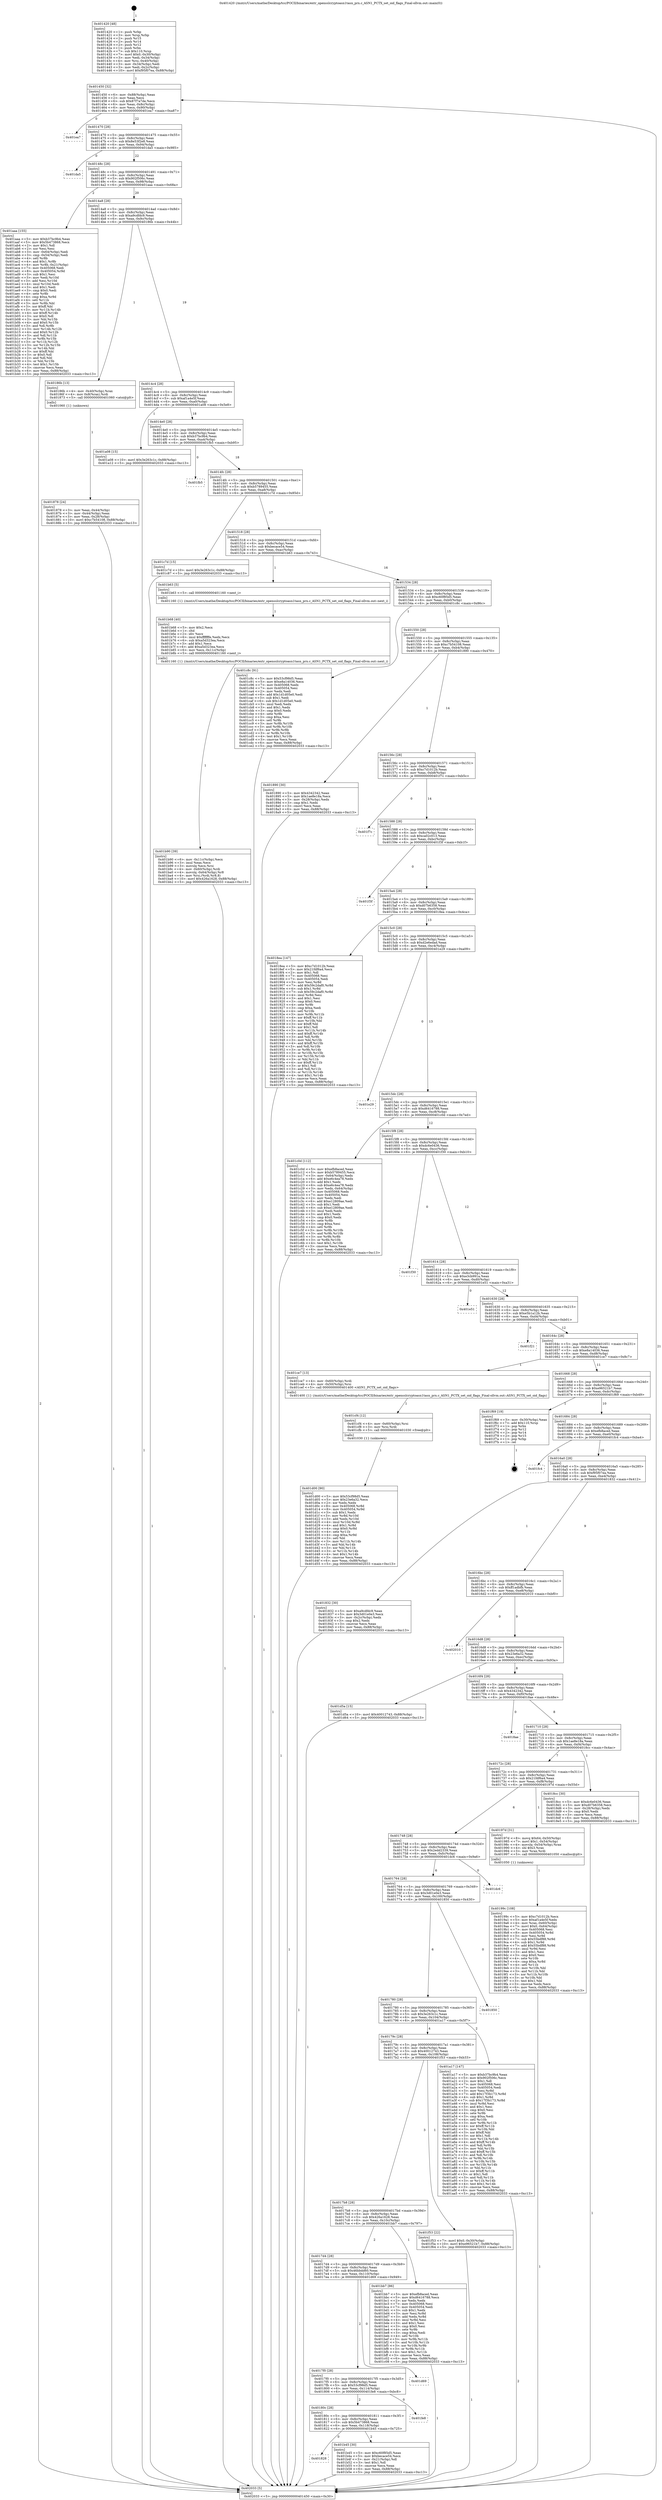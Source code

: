 digraph "0x401420" {
  label = "0x401420 (/mnt/c/Users/mathe/Desktop/tcc/POCII/binaries/extr_opensslcryptoasn1tasn_prn.c_ASN1_PCTX_set_oid_flags_Final-ollvm.out::main(0))"
  labelloc = "t"
  node[shape=record]

  Entry [label="",width=0.3,height=0.3,shape=circle,fillcolor=black,style=filled]
  "0x401450" [label="{
     0x401450 [32]\l
     | [instrs]\l
     &nbsp;&nbsp;0x401450 \<+6\>: mov -0x88(%rbp),%eax\l
     &nbsp;&nbsp;0x401456 \<+2\>: mov %eax,%ecx\l
     &nbsp;&nbsp;0x401458 \<+6\>: sub $0x87f7a7de,%ecx\l
     &nbsp;&nbsp;0x40145e \<+6\>: mov %eax,-0x8c(%rbp)\l
     &nbsp;&nbsp;0x401464 \<+6\>: mov %ecx,-0x90(%rbp)\l
     &nbsp;&nbsp;0x40146a \<+6\>: je 0000000000401ea7 \<main+0xa87\>\l
  }"]
  "0x401ea7" [label="{
     0x401ea7\l
  }", style=dashed]
  "0x401470" [label="{
     0x401470 [28]\l
     | [instrs]\l
     &nbsp;&nbsp;0x401470 \<+5\>: jmp 0000000000401475 \<main+0x55\>\l
     &nbsp;&nbsp;0x401475 \<+6\>: mov -0x8c(%rbp),%eax\l
     &nbsp;&nbsp;0x40147b \<+5\>: sub $0x8e53f2e8,%eax\l
     &nbsp;&nbsp;0x401480 \<+6\>: mov %eax,-0x94(%rbp)\l
     &nbsp;&nbsp;0x401486 \<+6\>: je 0000000000401da5 \<main+0x985\>\l
  }"]
  Exit [label="",width=0.3,height=0.3,shape=circle,fillcolor=black,style=filled,peripheries=2]
  "0x401da5" [label="{
     0x401da5\l
  }", style=dashed]
  "0x40148c" [label="{
     0x40148c [28]\l
     | [instrs]\l
     &nbsp;&nbsp;0x40148c \<+5\>: jmp 0000000000401491 \<main+0x71\>\l
     &nbsp;&nbsp;0x401491 \<+6\>: mov -0x8c(%rbp),%eax\l
     &nbsp;&nbsp;0x401497 \<+5\>: sub $0x902f506c,%eax\l
     &nbsp;&nbsp;0x40149c \<+6\>: mov %eax,-0x98(%rbp)\l
     &nbsp;&nbsp;0x4014a2 \<+6\>: je 0000000000401aaa \<main+0x68a\>\l
  }"]
  "0x401d00" [label="{
     0x401d00 [90]\l
     | [instrs]\l
     &nbsp;&nbsp;0x401d00 \<+5\>: mov $0x53cf98d5,%eax\l
     &nbsp;&nbsp;0x401d05 \<+5\>: mov $0x23e6a32,%ecx\l
     &nbsp;&nbsp;0x401d0a \<+2\>: xor %edx,%edx\l
     &nbsp;&nbsp;0x401d0c \<+8\>: mov 0x405068,%r8d\l
     &nbsp;&nbsp;0x401d14 \<+8\>: mov 0x405054,%r9d\l
     &nbsp;&nbsp;0x401d1c \<+3\>: sub $0x1,%edx\l
     &nbsp;&nbsp;0x401d1f \<+3\>: mov %r8d,%r10d\l
     &nbsp;&nbsp;0x401d22 \<+3\>: add %edx,%r10d\l
     &nbsp;&nbsp;0x401d25 \<+4\>: imul %r10d,%r8d\l
     &nbsp;&nbsp;0x401d29 \<+4\>: and $0x1,%r8d\l
     &nbsp;&nbsp;0x401d2d \<+4\>: cmp $0x0,%r8d\l
     &nbsp;&nbsp;0x401d31 \<+4\>: sete %r11b\l
     &nbsp;&nbsp;0x401d35 \<+4\>: cmp $0xa,%r9d\l
     &nbsp;&nbsp;0x401d39 \<+3\>: setl %bl\l
     &nbsp;&nbsp;0x401d3c \<+3\>: mov %r11b,%r14b\l
     &nbsp;&nbsp;0x401d3f \<+3\>: and %bl,%r14b\l
     &nbsp;&nbsp;0x401d42 \<+3\>: xor %bl,%r11b\l
     &nbsp;&nbsp;0x401d45 \<+3\>: or %r11b,%r14b\l
     &nbsp;&nbsp;0x401d48 \<+4\>: test $0x1,%r14b\l
     &nbsp;&nbsp;0x401d4c \<+3\>: cmovne %ecx,%eax\l
     &nbsp;&nbsp;0x401d4f \<+6\>: mov %eax,-0x88(%rbp)\l
     &nbsp;&nbsp;0x401d55 \<+5\>: jmp 0000000000402033 \<main+0xc13\>\l
  }"]
  "0x401aaa" [label="{
     0x401aaa [155]\l
     | [instrs]\l
     &nbsp;&nbsp;0x401aaa \<+5\>: mov $0xb37bc9b4,%eax\l
     &nbsp;&nbsp;0x401aaf \<+5\>: mov $0x5b473868,%ecx\l
     &nbsp;&nbsp;0x401ab4 \<+2\>: mov $0x1,%dl\l
     &nbsp;&nbsp;0x401ab6 \<+2\>: xor %esi,%esi\l
     &nbsp;&nbsp;0x401ab8 \<+3\>: mov -0x64(%rbp),%edi\l
     &nbsp;&nbsp;0x401abb \<+3\>: cmp -0x54(%rbp),%edi\l
     &nbsp;&nbsp;0x401abe \<+4\>: setl %r8b\l
     &nbsp;&nbsp;0x401ac2 \<+4\>: and $0x1,%r8b\l
     &nbsp;&nbsp;0x401ac6 \<+4\>: mov %r8b,-0x21(%rbp)\l
     &nbsp;&nbsp;0x401aca \<+7\>: mov 0x405068,%edi\l
     &nbsp;&nbsp;0x401ad1 \<+8\>: mov 0x405054,%r9d\l
     &nbsp;&nbsp;0x401ad9 \<+3\>: sub $0x1,%esi\l
     &nbsp;&nbsp;0x401adc \<+3\>: mov %edi,%r10d\l
     &nbsp;&nbsp;0x401adf \<+3\>: add %esi,%r10d\l
     &nbsp;&nbsp;0x401ae2 \<+4\>: imul %r10d,%edi\l
     &nbsp;&nbsp;0x401ae6 \<+3\>: and $0x1,%edi\l
     &nbsp;&nbsp;0x401ae9 \<+3\>: cmp $0x0,%edi\l
     &nbsp;&nbsp;0x401aec \<+4\>: sete %r8b\l
     &nbsp;&nbsp;0x401af0 \<+4\>: cmp $0xa,%r9d\l
     &nbsp;&nbsp;0x401af4 \<+4\>: setl %r11b\l
     &nbsp;&nbsp;0x401af8 \<+3\>: mov %r8b,%bl\l
     &nbsp;&nbsp;0x401afb \<+3\>: xor $0xff,%bl\l
     &nbsp;&nbsp;0x401afe \<+3\>: mov %r11b,%r14b\l
     &nbsp;&nbsp;0x401b01 \<+4\>: xor $0xff,%r14b\l
     &nbsp;&nbsp;0x401b05 \<+3\>: xor $0x0,%dl\l
     &nbsp;&nbsp;0x401b08 \<+3\>: mov %bl,%r15b\l
     &nbsp;&nbsp;0x401b0b \<+4\>: and $0x0,%r15b\l
     &nbsp;&nbsp;0x401b0f \<+3\>: and %dl,%r8b\l
     &nbsp;&nbsp;0x401b12 \<+3\>: mov %r14b,%r12b\l
     &nbsp;&nbsp;0x401b15 \<+4\>: and $0x0,%r12b\l
     &nbsp;&nbsp;0x401b19 \<+3\>: and %dl,%r11b\l
     &nbsp;&nbsp;0x401b1c \<+3\>: or %r8b,%r15b\l
     &nbsp;&nbsp;0x401b1f \<+3\>: or %r11b,%r12b\l
     &nbsp;&nbsp;0x401b22 \<+3\>: xor %r12b,%r15b\l
     &nbsp;&nbsp;0x401b25 \<+3\>: or %r14b,%bl\l
     &nbsp;&nbsp;0x401b28 \<+3\>: xor $0xff,%bl\l
     &nbsp;&nbsp;0x401b2b \<+3\>: or $0x0,%dl\l
     &nbsp;&nbsp;0x401b2e \<+2\>: and %dl,%bl\l
     &nbsp;&nbsp;0x401b30 \<+3\>: or %bl,%r15b\l
     &nbsp;&nbsp;0x401b33 \<+4\>: test $0x1,%r15b\l
     &nbsp;&nbsp;0x401b37 \<+3\>: cmovne %ecx,%eax\l
     &nbsp;&nbsp;0x401b3a \<+6\>: mov %eax,-0x88(%rbp)\l
     &nbsp;&nbsp;0x401b40 \<+5\>: jmp 0000000000402033 \<main+0xc13\>\l
  }"]
  "0x4014a8" [label="{
     0x4014a8 [28]\l
     | [instrs]\l
     &nbsp;&nbsp;0x4014a8 \<+5\>: jmp 00000000004014ad \<main+0x8d\>\l
     &nbsp;&nbsp;0x4014ad \<+6\>: mov -0x8c(%rbp),%eax\l
     &nbsp;&nbsp;0x4014b3 \<+5\>: sub $0xa9cdfdc9,%eax\l
     &nbsp;&nbsp;0x4014b8 \<+6\>: mov %eax,-0x9c(%rbp)\l
     &nbsp;&nbsp;0x4014be \<+6\>: je 000000000040186b \<main+0x44b\>\l
  }"]
  "0x401cf4" [label="{
     0x401cf4 [12]\l
     | [instrs]\l
     &nbsp;&nbsp;0x401cf4 \<+4\>: mov -0x60(%rbp),%rsi\l
     &nbsp;&nbsp;0x401cf8 \<+3\>: mov %rsi,%rdi\l
     &nbsp;&nbsp;0x401cfb \<+5\>: call 0000000000401030 \<free@plt\>\l
     | [calls]\l
     &nbsp;&nbsp;0x401030 \{1\} (unknown)\l
  }"]
  "0x40186b" [label="{
     0x40186b [13]\l
     | [instrs]\l
     &nbsp;&nbsp;0x40186b \<+4\>: mov -0x40(%rbp),%rax\l
     &nbsp;&nbsp;0x40186f \<+4\>: mov 0x8(%rax),%rdi\l
     &nbsp;&nbsp;0x401873 \<+5\>: call 0000000000401060 \<atoi@plt\>\l
     | [calls]\l
     &nbsp;&nbsp;0x401060 \{1\} (unknown)\l
  }"]
  "0x4014c4" [label="{
     0x4014c4 [28]\l
     | [instrs]\l
     &nbsp;&nbsp;0x4014c4 \<+5\>: jmp 00000000004014c9 \<main+0xa9\>\l
     &nbsp;&nbsp;0x4014c9 \<+6\>: mov -0x8c(%rbp),%eax\l
     &nbsp;&nbsp;0x4014cf \<+5\>: sub $0xaf1a4e5f,%eax\l
     &nbsp;&nbsp;0x4014d4 \<+6\>: mov %eax,-0xa0(%rbp)\l
     &nbsp;&nbsp;0x4014da \<+6\>: je 0000000000401a08 \<main+0x5e8\>\l
  }"]
  "0x401b90" [label="{
     0x401b90 [39]\l
     | [instrs]\l
     &nbsp;&nbsp;0x401b90 \<+6\>: mov -0x11c(%rbp),%ecx\l
     &nbsp;&nbsp;0x401b96 \<+3\>: imul %eax,%ecx\l
     &nbsp;&nbsp;0x401b99 \<+3\>: movslq %ecx,%rsi\l
     &nbsp;&nbsp;0x401b9c \<+4\>: mov -0x60(%rbp),%rdi\l
     &nbsp;&nbsp;0x401ba0 \<+4\>: movslq -0x64(%rbp),%r8\l
     &nbsp;&nbsp;0x401ba4 \<+4\>: mov %rsi,(%rdi,%r8,8)\l
     &nbsp;&nbsp;0x401ba8 \<+10\>: movl $0x426a1628,-0x88(%rbp)\l
     &nbsp;&nbsp;0x401bb2 \<+5\>: jmp 0000000000402033 \<main+0xc13\>\l
  }"]
  "0x401a08" [label="{
     0x401a08 [15]\l
     | [instrs]\l
     &nbsp;&nbsp;0x401a08 \<+10\>: movl $0x3e263c1c,-0x88(%rbp)\l
     &nbsp;&nbsp;0x401a12 \<+5\>: jmp 0000000000402033 \<main+0xc13\>\l
  }"]
  "0x4014e0" [label="{
     0x4014e0 [28]\l
     | [instrs]\l
     &nbsp;&nbsp;0x4014e0 \<+5\>: jmp 00000000004014e5 \<main+0xc5\>\l
     &nbsp;&nbsp;0x4014e5 \<+6\>: mov -0x8c(%rbp),%eax\l
     &nbsp;&nbsp;0x4014eb \<+5\>: sub $0xb37bc9b4,%eax\l
     &nbsp;&nbsp;0x4014f0 \<+6\>: mov %eax,-0xa4(%rbp)\l
     &nbsp;&nbsp;0x4014f6 \<+6\>: je 0000000000401fb5 \<main+0xb95\>\l
  }"]
  "0x401b68" [label="{
     0x401b68 [40]\l
     | [instrs]\l
     &nbsp;&nbsp;0x401b68 \<+5\>: mov $0x2,%ecx\l
     &nbsp;&nbsp;0x401b6d \<+1\>: cltd\l
     &nbsp;&nbsp;0x401b6e \<+2\>: idiv %ecx\l
     &nbsp;&nbsp;0x401b70 \<+6\>: imul $0xfffffffe,%edx,%ecx\l
     &nbsp;&nbsp;0x401b76 \<+6\>: sub $0xa5d323ea,%ecx\l
     &nbsp;&nbsp;0x401b7c \<+3\>: add $0x1,%ecx\l
     &nbsp;&nbsp;0x401b7f \<+6\>: add $0xa5d323ea,%ecx\l
     &nbsp;&nbsp;0x401b85 \<+6\>: mov %ecx,-0x11c(%rbp)\l
     &nbsp;&nbsp;0x401b8b \<+5\>: call 0000000000401160 \<next_i\>\l
     | [calls]\l
     &nbsp;&nbsp;0x401160 \{1\} (/mnt/c/Users/mathe/Desktop/tcc/POCII/binaries/extr_opensslcryptoasn1tasn_prn.c_ASN1_PCTX_set_oid_flags_Final-ollvm.out::next_i)\l
  }"]
  "0x401fb5" [label="{
     0x401fb5\l
  }", style=dashed]
  "0x4014fc" [label="{
     0x4014fc [28]\l
     | [instrs]\l
     &nbsp;&nbsp;0x4014fc \<+5\>: jmp 0000000000401501 \<main+0xe1\>\l
     &nbsp;&nbsp;0x401501 \<+6\>: mov -0x8c(%rbp),%eax\l
     &nbsp;&nbsp;0x401507 \<+5\>: sub $0xb5789455,%eax\l
     &nbsp;&nbsp;0x40150c \<+6\>: mov %eax,-0xa8(%rbp)\l
     &nbsp;&nbsp;0x401512 \<+6\>: je 0000000000401c7d \<main+0x85d\>\l
  }"]
  "0x401828" [label="{
     0x401828\l
  }", style=dashed]
  "0x401c7d" [label="{
     0x401c7d [15]\l
     | [instrs]\l
     &nbsp;&nbsp;0x401c7d \<+10\>: movl $0x3e263c1c,-0x88(%rbp)\l
     &nbsp;&nbsp;0x401c87 \<+5\>: jmp 0000000000402033 \<main+0xc13\>\l
  }"]
  "0x401518" [label="{
     0x401518 [28]\l
     | [instrs]\l
     &nbsp;&nbsp;0x401518 \<+5\>: jmp 000000000040151d \<main+0xfd\>\l
     &nbsp;&nbsp;0x40151d \<+6\>: mov -0x8c(%rbp),%eax\l
     &nbsp;&nbsp;0x401523 \<+5\>: sub $0xbecace54,%eax\l
     &nbsp;&nbsp;0x401528 \<+6\>: mov %eax,-0xac(%rbp)\l
     &nbsp;&nbsp;0x40152e \<+6\>: je 0000000000401b63 \<main+0x743\>\l
  }"]
  "0x401b45" [label="{
     0x401b45 [30]\l
     | [instrs]\l
     &nbsp;&nbsp;0x401b45 \<+5\>: mov $0xc60f85d5,%eax\l
     &nbsp;&nbsp;0x401b4a \<+5\>: mov $0xbecace54,%ecx\l
     &nbsp;&nbsp;0x401b4f \<+3\>: mov -0x21(%rbp),%dl\l
     &nbsp;&nbsp;0x401b52 \<+3\>: test $0x1,%dl\l
     &nbsp;&nbsp;0x401b55 \<+3\>: cmovne %ecx,%eax\l
     &nbsp;&nbsp;0x401b58 \<+6\>: mov %eax,-0x88(%rbp)\l
     &nbsp;&nbsp;0x401b5e \<+5\>: jmp 0000000000402033 \<main+0xc13\>\l
  }"]
  "0x401b63" [label="{
     0x401b63 [5]\l
     | [instrs]\l
     &nbsp;&nbsp;0x401b63 \<+5\>: call 0000000000401160 \<next_i\>\l
     | [calls]\l
     &nbsp;&nbsp;0x401160 \{1\} (/mnt/c/Users/mathe/Desktop/tcc/POCII/binaries/extr_opensslcryptoasn1tasn_prn.c_ASN1_PCTX_set_oid_flags_Final-ollvm.out::next_i)\l
  }"]
  "0x401534" [label="{
     0x401534 [28]\l
     | [instrs]\l
     &nbsp;&nbsp;0x401534 \<+5\>: jmp 0000000000401539 \<main+0x119\>\l
     &nbsp;&nbsp;0x401539 \<+6\>: mov -0x8c(%rbp),%eax\l
     &nbsp;&nbsp;0x40153f \<+5\>: sub $0xc60f85d5,%eax\l
     &nbsp;&nbsp;0x401544 \<+6\>: mov %eax,-0xb0(%rbp)\l
     &nbsp;&nbsp;0x40154a \<+6\>: je 0000000000401c8c \<main+0x86c\>\l
  }"]
  "0x40180c" [label="{
     0x40180c [28]\l
     | [instrs]\l
     &nbsp;&nbsp;0x40180c \<+5\>: jmp 0000000000401811 \<main+0x3f1\>\l
     &nbsp;&nbsp;0x401811 \<+6\>: mov -0x8c(%rbp),%eax\l
     &nbsp;&nbsp;0x401817 \<+5\>: sub $0x5b473868,%eax\l
     &nbsp;&nbsp;0x40181c \<+6\>: mov %eax,-0x118(%rbp)\l
     &nbsp;&nbsp;0x401822 \<+6\>: je 0000000000401b45 \<main+0x725\>\l
  }"]
  "0x401c8c" [label="{
     0x401c8c [91]\l
     | [instrs]\l
     &nbsp;&nbsp;0x401c8c \<+5\>: mov $0x53cf98d5,%eax\l
     &nbsp;&nbsp;0x401c91 \<+5\>: mov $0xe8a14036,%ecx\l
     &nbsp;&nbsp;0x401c96 \<+7\>: mov 0x405068,%edx\l
     &nbsp;&nbsp;0x401c9d \<+7\>: mov 0x405054,%esi\l
     &nbsp;&nbsp;0x401ca4 \<+2\>: mov %edx,%edi\l
     &nbsp;&nbsp;0x401ca6 \<+6\>: add $0x1d1d05e0,%edi\l
     &nbsp;&nbsp;0x401cac \<+3\>: sub $0x1,%edi\l
     &nbsp;&nbsp;0x401caf \<+6\>: sub $0x1d1d05e0,%edi\l
     &nbsp;&nbsp;0x401cb5 \<+3\>: imul %edi,%edx\l
     &nbsp;&nbsp;0x401cb8 \<+3\>: and $0x1,%edx\l
     &nbsp;&nbsp;0x401cbb \<+3\>: cmp $0x0,%edx\l
     &nbsp;&nbsp;0x401cbe \<+4\>: sete %r8b\l
     &nbsp;&nbsp;0x401cc2 \<+3\>: cmp $0xa,%esi\l
     &nbsp;&nbsp;0x401cc5 \<+4\>: setl %r9b\l
     &nbsp;&nbsp;0x401cc9 \<+3\>: mov %r8b,%r10b\l
     &nbsp;&nbsp;0x401ccc \<+3\>: and %r9b,%r10b\l
     &nbsp;&nbsp;0x401ccf \<+3\>: xor %r9b,%r8b\l
     &nbsp;&nbsp;0x401cd2 \<+3\>: or %r8b,%r10b\l
     &nbsp;&nbsp;0x401cd5 \<+4\>: test $0x1,%r10b\l
     &nbsp;&nbsp;0x401cd9 \<+3\>: cmovne %ecx,%eax\l
     &nbsp;&nbsp;0x401cdc \<+6\>: mov %eax,-0x88(%rbp)\l
     &nbsp;&nbsp;0x401ce2 \<+5\>: jmp 0000000000402033 \<main+0xc13\>\l
  }"]
  "0x401550" [label="{
     0x401550 [28]\l
     | [instrs]\l
     &nbsp;&nbsp;0x401550 \<+5\>: jmp 0000000000401555 \<main+0x135\>\l
     &nbsp;&nbsp;0x401555 \<+6\>: mov -0x8c(%rbp),%eax\l
     &nbsp;&nbsp;0x40155b \<+5\>: sub $0xc7b54108,%eax\l
     &nbsp;&nbsp;0x401560 \<+6\>: mov %eax,-0xb4(%rbp)\l
     &nbsp;&nbsp;0x401566 \<+6\>: je 0000000000401890 \<main+0x470\>\l
  }"]
  "0x401fe8" [label="{
     0x401fe8\l
  }", style=dashed]
  "0x401890" [label="{
     0x401890 [30]\l
     | [instrs]\l
     &nbsp;&nbsp;0x401890 \<+5\>: mov $0x4342342,%eax\l
     &nbsp;&nbsp;0x401895 \<+5\>: mov $0x1ae8e18a,%ecx\l
     &nbsp;&nbsp;0x40189a \<+3\>: mov -0x28(%rbp),%edx\l
     &nbsp;&nbsp;0x40189d \<+3\>: cmp $0x1,%edx\l
     &nbsp;&nbsp;0x4018a0 \<+3\>: cmovl %ecx,%eax\l
     &nbsp;&nbsp;0x4018a3 \<+6\>: mov %eax,-0x88(%rbp)\l
     &nbsp;&nbsp;0x4018a9 \<+5\>: jmp 0000000000402033 \<main+0xc13\>\l
  }"]
  "0x40156c" [label="{
     0x40156c [28]\l
     | [instrs]\l
     &nbsp;&nbsp;0x40156c \<+5\>: jmp 0000000000401571 \<main+0x151\>\l
     &nbsp;&nbsp;0x401571 \<+6\>: mov -0x8c(%rbp),%eax\l
     &nbsp;&nbsp;0x401577 \<+5\>: sub $0xc7d1012b,%eax\l
     &nbsp;&nbsp;0x40157c \<+6\>: mov %eax,-0xb8(%rbp)\l
     &nbsp;&nbsp;0x401582 \<+6\>: je 0000000000401f7c \<main+0xb5c\>\l
  }"]
  "0x4017f0" [label="{
     0x4017f0 [28]\l
     | [instrs]\l
     &nbsp;&nbsp;0x4017f0 \<+5\>: jmp 00000000004017f5 \<main+0x3d5\>\l
     &nbsp;&nbsp;0x4017f5 \<+6\>: mov -0x8c(%rbp),%eax\l
     &nbsp;&nbsp;0x4017fb \<+5\>: sub $0x53cf98d5,%eax\l
     &nbsp;&nbsp;0x401800 \<+6\>: mov %eax,-0x114(%rbp)\l
     &nbsp;&nbsp;0x401806 \<+6\>: je 0000000000401fe8 \<main+0xbc8\>\l
  }"]
  "0x401f7c" [label="{
     0x401f7c\l
  }", style=dashed]
  "0x401588" [label="{
     0x401588 [28]\l
     | [instrs]\l
     &nbsp;&nbsp;0x401588 \<+5\>: jmp 000000000040158d \<main+0x16d\>\l
     &nbsp;&nbsp;0x40158d \<+6\>: mov -0x8c(%rbp),%eax\l
     &nbsp;&nbsp;0x401593 \<+5\>: sub $0xca02c013,%eax\l
     &nbsp;&nbsp;0x401598 \<+6\>: mov %eax,-0xbc(%rbp)\l
     &nbsp;&nbsp;0x40159e \<+6\>: je 0000000000401f3f \<main+0xb1f\>\l
  }"]
  "0x401d69" [label="{
     0x401d69\l
  }", style=dashed]
  "0x401f3f" [label="{
     0x401f3f\l
  }", style=dashed]
  "0x4015a4" [label="{
     0x4015a4 [28]\l
     | [instrs]\l
     &nbsp;&nbsp;0x4015a4 \<+5\>: jmp 00000000004015a9 \<main+0x189\>\l
     &nbsp;&nbsp;0x4015a9 \<+6\>: mov -0x8c(%rbp),%eax\l
     &nbsp;&nbsp;0x4015af \<+5\>: sub $0xd07b6358,%eax\l
     &nbsp;&nbsp;0x4015b4 \<+6\>: mov %eax,-0xc0(%rbp)\l
     &nbsp;&nbsp;0x4015ba \<+6\>: je 00000000004018ea \<main+0x4ca\>\l
  }"]
  "0x4017d4" [label="{
     0x4017d4 [28]\l
     | [instrs]\l
     &nbsp;&nbsp;0x4017d4 \<+5\>: jmp 00000000004017d9 \<main+0x3b9\>\l
     &nbsp;&nbsp;0x4017d9 \<+6\>: mov -0x8c(%rbp),%eax\l
     &nbsp;&nbsp;0x4017df \<+5\>: sub $0x46bbdd60,%eax\l
     &nbsp;&nbsp;0x4017e4 \<+6\>: mov %eax,-0x110(%rbp)\l
     &nbsp;&nbsp;0x4017ea \<+6\>: je 0000000000401d69 \<main+0x949\>\l
  }"]
  "0x4018ea" [label="{
     0x4018ea [147]\l
     | [instrs]\l
     &nbsp;&nbsp;0x4018ea \<+5\>: mov $0xc7d1012b,%eax\l
     &nbsp;&nbsp;0x4018ef \<+5\>: mov $0x21fdf6a4,%ecx\l
     &nbsp;&nbsp;0x4018f4 \<+2\>: mov $0x1,%dl\l
     &nbsp;&nbsp;0x4018f6 \<+7\>: mov 0x405068,%esi\l
     &nbsp;&nbsp;0x4018fd \<+7\>: mov 0x405054,%edi\l
     &nbsp;&nbsp;0x401904 \<+3\>: mov %esi,%r8d\l
     &nbsp;&nbsp;0x401907 \<+7\>: add $0x59c2daf0,%r8d\l
     &nbsp;&nbsp;0x40190e \<+4\>: sub $0x1,%r8d\l
     &nbsp;&nbsp;0x401912 \<+7\>: sub $0x59c2daf0,%r8d\l
     &nbsp;&nbsp;0x401919 \<+4\>: imul %r8d,%esi\l
     &nbsp;&nbsp;0x40191d \<+3\>: and $0x1,%esi\l
     &nbsp;&nbsp;0x401920 \<+3\>: cmp $0x0,%esi\l
     &nbsp;&nbsp;0x401923 \<+4\>: sete %r9b\l
     &nbsp;&nbsp;0x401927 \<+3\>: cmp $0xa,%edi\l
     &nbsp;&nbsp;0x40192a \<+4\>: setl %r10b\l
     &nbsp;&nbsp;0x40192e \<+3\>: mov %r9b,%r11b\l
     &nbsp;&nbsp;0x401931 \<+4\>: xor $0xff,%r11b\l
     &nbsp;&nbsp;0x401935 \<+3\>: mov %r10b,%bl\l
     &nbsp;&nbsp;0x401938 \<+3\>: xor $0xff,%bl\l
     &nbsp;&nbsp;0x40193b \<+3\>: xor $0x1,%dl\l
     &nbsp;&nbsp;0x40193e \<+3\>: mov %r11b,%r14b\l
     &nbsp;&nbsp;0x401941 \<+4\>: and $0xff,%r14b\l
     &nbsp;&nbsp;0x401945 \<+3\>: and %dl,%r9b\l
     &nbsp;&nbsp;0x401948 \<+3\>: mov %bl,%r15b\l
     &nbsp;&nbsp;0x40194b \<+4\>: and $0xff,%r15b\l
     &nbsp;&nbsp;0x40194f \<+3\>: and %dl,%r10b\l
     &nbsp;&nbsp;0x401952 \<+3\>: or %r9b,%r14b\l
     &nbsp;&nbsp;0x401955 \<+3\>: or %r10b,%r15b\l
     &nbsp;&nbsp;0x401958 \<+3\>: xor %r15b,%r14b\l
     &nbsp;&nbsp;0x40195b \<+3\>: or %bl,%r11b\l
     &nbsp;&nbsp;0x40195e \<+4\>: xor $0xff,%r11b\l
     &nbsp;&nbsp;0x401962 \<+3\>: or $0x1,%dl\l
     &nbsp;&nbsp;0x401965 \<+3\>: and %dl,%r11b\l
     &nbsp;&nbsp;0x401968 \<+3\>: or %r11b,%r14b\l
     &nbsp;&nbsp;0x40196b \<+4\>: test $0x1,%r14b\l
     &nbsp;&nbsp;0x40196f \<+3\>: cmovne %ecx,%eax\l
     &nbsp;&nbsp;0x401972 \<+6\>: mov %eax,-0x88(%rbp)\l
     &nbsp;&nbsp;0x401978 \<+5\>: jmp 0000000000402033 \<main+0xc13\>\l
  }"]
  "0x4015c0" [label="{
     0x4015c0 [28]\l
     | [instrs]\l
     &nbsp;&nbsp;0x4015c0 \<+5\>: jmp 00000000004015c5 \<main+0x1a5\>\l
     &nbsp;&nbsp;0x4015c5 \<+6\>: mov -0x8c(%rbp),%eax\l
     &nbsp;&nbsp;0x4015cb \<+5\>: sub $0xd2e6edad,%eax\l
     &nbsp;&nbsp;0x4015d0 \<+6\>: mov %eax,-0xc4(%rbp)\l
     &nbsp;&nbsp;0x4015d6 \<+6\>: je 0000000000401e29 \<main+0xa09\>\l
  }"]
  "0x401bb7" [label="{
     0x401bb7 [86]\l
     | [instrs]\l
     &nbsp;&nbsp;0x401bb7 \<+5\>: mov $0xefb8aced,%eax\l
     &nbsp;&nbsp;0x401bbc \<+5\>: mov $0xd6416788,%ecx\l
     &nbsp;&nbsp;0x401bc1 \<+2\>: xor %edx,%edx\l
     &nbsp;&nbsp;0x401bc3 \<+7\>: mov 0x405068,%esi\l
     &nbsp;&nbsp;0x401bca \<+7\>: mov 0x405054,%edi\l
     &nbsp;&nbsp;0x401bd1 \<+3\>: sub $0x1,%edx\l
     &nbsp;&nbsp;0x401bd4 \<+3\>: mov %esi,%r8d\l
     &nbsp;&nbsp;0x401bd7 \<+3\>: add %edx,%r8d\l
     &nbsp;&nbsp;0x401bda \<+4\>: imul %r8d,%esi\l
     &nbsp;&nbsp;0x401bde \<+3\>: and $0x1,%esi\l
     &nbsp;&nbsp;0x401be1 \<+3\>: cmp $0x0,%esi\l
     &nbsp;&nbsp;0x401be4 \<+4\>: sete %r9b\l
     &nbsp;&nbsp;0x401be8 \<+3\>: cmp $0xa,%edi\l
     &nbsp;&nbsp;0x401beb \<+4\>: setl %r10b\l
     &nbsp;&nbsp;0x401bef \<+3\>: mov %r9b,%r11b\l
     &nbsp;&nbsp;0x401bf2 \<+3\>: and %r10b,%r11b\l
     &nbsp;&nbsp;0x401bf5 \<+3\>: xor %r10b,%r9b\l
     &nbsp;&nbsp;0x401bf8 \<+3\>: or %r9b,%r11b\l
     &nbsp;&nbsp;0x401bfb \<+4\>: test $0x1,%r11b\l
     &nbsp;&nbsp;0x401bff \<+3\>: cmovne %ecx,%eax\l
     &nbsp;&nbsp;0x401c02 \<+6\>: mov %eax,-0x88(%rbp)\l
     &nbsp;&nbsp;0x401c08 \<+5\>: jmp 0000000000402033 \<main+0xc13\>\l
  }"]
  "0x401e29" [label="{
     0x401e29\l
  }", style=dashed]
  "0x4015dc" [label="{
     0x4015dc [28]\l
     | [instrs]\l
     &nbsp;&nbsp;0x4015dc \<+5\>: jmp 00000000004015e1 \<main+0x1c1\>\l
     &nbsp;&nbsp;0x4015e1 \<+6\>: mov -0x8c(%rbp),%eax\l
     &nbsp;&nbsp;0x4015e7 \<+5\>: sub $0xd6416788,%eax\l
     &nbsp;&nbsp;0x4015ec \<+6\>: mov %eax,-0xc8(%rbp)\l
     &nbsp;&nbsp;0x4015f2 \<+6\>: je 0000000000401c0d \<main+0x7ed\>\l
  }"]
  "0x4017b8" [label="{
     0x4017b8 [28]\l
     | [instrs]\l
     &nbsp;&nbsp;0x4017b8 \<+5\>: jmp 00000000004017bd \<main+0x39d\>\l
     &nbsp;&nbsp;0x4017bd \<+6\>: mov -0x8c(%rbp),%eax\l
     &nbsp;&nbsp;0x4017c3 \<+5\>: sub $0x426a1628,%eax\l
     &nbsp;&nbsp;0x4017c8 \<+6\>: mov %eax,-0x10c(%rbp)\l
     &nbsp;&nbsp;0x4017ce \<+6\>: je 0000000000401bb7 \<main+0x797\>\l
  }"]
  "0x401c0d" [label="{
     0x401c0d [112]\l
     | [instrs]\l
     &nbsp;&nbsp;0x401c0d \<+5\>: mov $0xefb8aced,%eax\l
     &nbsp;&nbsp;0x401c12 \<+5\>: mov $0xb5789455,%ecx\l
     &nbsp;&nbsp;0x401c17 \<+3\>: mov -0x64(%rbp),%edx\l
     &nbsp;&nbsp;0x401c1a \<+6\>: add $0xe6c4ea78,%edx\l
     &nbsp;&nbsp;0x401c20 \<+3\>: add $0x1,%edx\l
     &nbsp;&nbsp;0x401c23 \<+6\>: sub $0xe6c4ea78,%edx\l
     &nbsp;&nbsp;0x401c29 \<+3\>: mov %edx,-0x64(%rbp)\l
     &nbsp;&nbsp;0x401c2c \<+7\>: mov 0x405068,%edx\l
     &nbsp;&nbsp;0x401c33 \<+7\>: mov 0x405054,%esi\l
     &nbsp;&nbsp;0x401c3a \<+2\>: mov %edx,%edi\l
     &nbsp;&nbsp;0x401c3c \<+6\>: add $0xe12809ae,%edi\l
     &nbsp;&nbsp;0x401c42 \<+3\>: sub $0x1,%edi\l
     &nbsp;&nbsp;0x401c45 \<+6\>: sub $0xe12809ae,%edi\l
     &nbsp;&nbsp;0x401c4b \<+3\>: imul %edi,%edx\l
     &nbsp;&nbsp;0x401c4e \<+3\>: and $0x1,%edx\l
     &nbsp;&nbsp;0x401c51 \<+3\>: cmp $0x0,%edx\l
     &nbsp;&nbsp;0x401c54 \<+4\>: sete %r8b\l
     &nbsp;&nbsp;0x401c58 \<+3\>: cmp $0xa,%esi\l
     &nbsp;&nbsp;0x401c5b \<+4\>: setl %r9b\l
     &nbsp;&nbsp;0x401c5f \<+3\>: mov %r8b,%r10b\l
     &nbsp;&nbsp;0x401c62 \<+3\>: and %r9b,%r10b\l
     &nbsp;&nbsp;0x401c65 \<+3\>: xor %r9b,%r8b\l
     &nbsp;&nbsp;0x401c68 \<+3\>: or %r8b,%r10b\l
     &nbsp;&nbsp;0x401c6b \<+4\>: test $0x1,%r10b\l
     &nbsp;&nbsp;0x401c6f \<+3\>: cmovne %ecx,%eax\l
     &nbsp;&nbsp;0x401c72 \<+6\>: mov %eax,-0x88(%rbp)\l
     &nbsp;&nbsp;0x401c78 \<+5\>: jmp 0000000000402033 \<main+0xc13\>\l
  }"]
  "0x4015f8" [label="{
     0x4015f8 [28]\l
     | [instrs]\l
     &nbsp;&nbsp;0x4015f8 \<+5\>: jmp 00000000004015fd \<main+0x1dd\>\l
     &nbsp;&nbsp;0x4015fd \<+6\>: mov -0x8c(%rbp),%eax\l
     &nbsp;&nbsp;0x401603 \<+5\>: sub $0xdc6e0436,%eax\l
     &nbsp;&nbsp;0x401608 \<+6\>: mov %eax,-0xcc(%rbp)\l
     &nbsp;&nbsp;0x40160e \<+6\>: je 0000000000401f30 \<main+0xb10\>\l
  }"]
  "0x401f53" [label="{
     0x401f53 [22]\l
     | [instrs]\l
     &nbsp;&nbsp;0x401f53 \<+7\>: movl $0x0,-0x30(%rbp)\l
     &nbsp;&nbsp;0x401f5a \<+10\>: movl $0xe96521b7,-0x88(%rbp)\l
     &nbsp;&nbsp;0x401f64 \<+5\>: jmp 0000000000402033 \<main+0xc13\>\l
  }"]
  "0x401f30" [label="{
     0x401f30\l
  }", style=dashed]
  "0x401614" [label="{
     0x401614 [28]\l
     | [instrs]\l
     &nbsp;&nbsp;0x401614 \<+5\>: jmp 0000000000401619 \<main+0x1f9\>\l
     &nbsp;&nbsp;0x401619 \<+6\>: mov -0x8c(%rbp),%eax\l
     &nbsp;&nbsp;0x40161f \<+5\>: sub $0xe3cb991a,%eax\l
     &nbsp;&nbsp;0x401624 \<+6\>: mov %eax,-0xd0(%rbp)\l
     &nbsp;&nbsp;0x40162a \<+6\>: je 0000000000401e51 \<main+0xa31\>\l
  }"]
  "0x40179c" [label="{
     0x40179c [28]\l
     | [instrs]\l
     &nbsp;&nbsp;0x40179c \<+5\>: jmp 00000000004017a1 \<main+0x381\>\l
     &nbsp;&nbsp;0x4017a1 \<+6\>: mov -0x8c(%rbp),%eax\l
     &nbsp;&nbsp;0x4017a7 \<+5\>: sub $0x40012743,%eax\l
     &nbsp;&nbsp;0x4017ac \<+6\>: mov %eax,-0x108(%rbp)\l
     &nbsp;&nbsp;0x4017b2 \<+6\>: je 0000000000401f53 \<main+0xb33\>\l
  }"]
  "0x401e51" [label="{
     0x401e51\l
  }", style=dashed]
  "0x401630" [label="{
     0x401630 [28]\l
     | [instrs]\l
     &nbsp;&nbsp;0x401630 \<+5\>: jmp 0000000000401635 \<main+0x215\>\l
     &nbsp;&nbsp;0x401635 \<+6\>: mov -0x8c(%rbp),%eax\l
     &nbsp;&nbsp;0x40163b \<+5\>: sub $0xe5b1a12b,%eax\l
     &nbsp;&nbsp;0x401640 \<+6\>: mov %eax,-0xd4(%rbp)\l
     &nbsp;&nbsp;0x401646 \<+6\>: je 0000000000401f21 \<main+0xb01\>\l
  }"]
  "0x401a17" [label="{
     0x401a17 [147]\l
     | [instrs]\l
     &nbsp;&nbsp;0x401a17 \<+5\>: mov $0xb37bc9b4,%eax\l
     &nbsp;&nbsp;0x401a1c \<+5\>: mov $0x902f506c,%ecx\l
     &nbsp;&nbsp;0x401a21 \<+2\>: mov $0x1,%dl\l
     &nbsp;&nbsp;0x401a23 \<+7\>: mov 0x405068,%esi\l
     &nbsp;&nbsp;0x401a2a \<+7\>: mov 0x405054,%edi\l
     &nbsp;&nbsp;0x401a31 \<+3\>: mov %esi,%r8d\l
     &nbsp;&nbsp;0x401a34 \<+7\>: add $0x17f3b173,%r8d\l
     &nbsp;&nbsp;0x401a3b \<+4\>: sub $0x1,%r8d\l
     &nbsp;&nbsp;0x401a3f \<+7\>: sub $0x17f3b173,%r8d\l
     &nbsp;&nbsp;0x401a46 \<+4\>: imul %r8d,%esi\l
     &nbsp;&nbsp;0x401a4a \<+3\>: and $0x1,%esi\l
     &nbsp;&nbsp;0x401a4d \<+3\>: cmp $0x0,%esi\l
     &nbsp;&nbsp;0x401a50 \<+4\>: sete %r9b\l
     &nbsp;&nbsp;0x401a54 \<+3\>: cmp $0xa,%edi\l
     &nbsp;&nbsp;0x401a57 \<+4\>: setl %r10b\l
     &nbsp;&nbsp;0x401a5b \<+3\>: mov %r9b,%r11b\l
     &nbsp;&nbsp;0x401a5e \<+4\>: xor $0xff,%r11b\l
     &nbsp;&nbsp;0x401a62 \<+3\>: mov %r10b,%bl\l
     &nbsp;&nbsp;0x401a65 \<+3\>: xor $0xff,%bl\l
     &nbsp;&nbsp;0x401a68 \<+3\>: xor $0x1,%dl\l
     &nbsp;&nbsp;0x401a6b \<+3\>: mov %r11b,%r14b\l
     &nbsp;&nbsp;0x401a6e \<+4\>: and $0xff,%r14b\l
     &nbsp;&nbsp;0x401a72 \<+3\>: and %dl,%r9b\l
     &nbsp;&nbsp;0x401a75 \<+3\>: mov %bl,%r15b\l
     &nbsp;&nbsp;0x401a78 \<+4\>: and $0xff,%r15b\l
     &nbsp;&nbsp;0x401a7c \<+3\>: and %dl,%r10b\l
     &nbsp;&nbsp;0x401a7f \<+3\>: or %r9b,%r14b\l
     &nbsp;&nbsp;0x401a82 \<+3\>: or %r10b,%r15b\l
     &nbsp;&nbsp;0x401a85 \<+3\>: xor %r15b,%r14b\l
     &nbsp;&nbsp;0x401a88 \<+3\>: or %bl,%r11b\l
     &nbsp;&nbsp;0x401a8b \<+4\>: xor $0xff,%r11b\l
     &nbsp;&nbsp;0x401a8f \<+3\>: or $0x1,%dl\l
     &nbsp;&nbsp;0x401a92 \<+3\>: and %dl,%r11b\l
     &nbsp;&nbsp;0x401a95 \<+3\>: or %r11b,%r14b\l
     &nbsp;&nbsp;0x401a98 \<+4\>: test $0x1,%r14b\l
     &nbsp;&nbsp;0x401a9c \<+3\>: cmovne %ecx,%eax\l
     &nbsp;&nbsp;0x401a9f \<+6\>: mov %eax,-0x88(%rbp)\l
     &nbsp;&nbsp;0x401aa5 \<+5\>: jmp 0000000000402033 \<main+0xc13\>\l
  }"]
  "0x401f21" [label="{
     0x401f21\l
  }", style=dashed]
  "0x40164c" [label="{
     0x40164c [28]\l
     | [instrs]\l
     &nbsp;&nbsp;0x40164c \<+5\>: jmp 0000000000401651 \<main+0x231\>\l
     &nbsp;&nbsp;0x401651 \<+6\>: mov -0x8c(%rbp),%eax\l
     &nbsp;&nbsp;0x401657 \<+5\>: sub $0xe8a14036,%eax\l
     &nbsp;&nbsp;0x40165c \<+6\>: mov %eax,-0xd8(%rbp)\l
     &nbsp;&nbsp;0x401662 \<+6\>: je 0000000000401ce7 \<main+0x8c7\>\l
  }"]
  "0x401780" [label="{
     0x401780 [28]\l
     | [instrs]\l
     &nbsp;&nbsp;0x401780 \<+5\>: jmp 0000000000401785 \<main+0x365\>\l
     &nbsp;&nbsp;0x401785 \<+6\>: mov -0x8c(%rbp),%eax\l
     &nbsp;&nbsp;0x40178b \<+5\>: sub $0x3e263c1c,%eax\l
     &nbsp;&nbsp;0x401790 \<+6\>: mov %eax,-0x104(%rbp)\l
     &nbsp;&nbsp;0x401796 \<+6\>: je 0000000000401a17 \<main+0x5f7\>\l
  }"]
  "0x401ce7" [label="{
     0x401ce7 [13]\l
     | [instrs]\l
     &nbsp;&nbsp;0x401ce7 \<+4\>: mov -0x60(%rbp),%rdi\l
     &nbsp;&nbsp;0x401ceb \<+4\>: mov -0x50(%rbp),%rsi\l
     &nbsp;&nbsp;0x401cef \<+5\>: call 0000000000401400 \<ASN1_PCTX_set_oid_flags\>\l
     | [calls]\l
     &nbsp;&nbsp;0x401400 \{1\} (/mnt/c/Users/mathe/Desktop/tcc/POCII/binaries/extr_opensslcryptoasn1tasn_prn.c_ASN1_PCTX_set_oid_flags_Final-ollvm.out::ASN1_PCTX_set_oid_flags)\l
  }"]
  "0x401668" [label="{
     0x401668 [28]\l
     | [instrs]\l
     &nbsp;&nbsp;0x401668 \<+5\>: jmp 000000000040166d \<main+0x24d\>\l
     &nbsp;&nbsp;0x40166d \<+6\>: mov -0x8c(%rbp),%eax\l
     &nbsp;&nbsp;0x401673 \<+5\>: sub $0xe96521b7,%eax\l
     &nbsp;&nbsp;0x401678 \<+6\>: mov %eax,-0xdc(%rbp)\l
     &nbsp;&nbsp;0x40167e \<+6\>: je 0000000000401f69 \<main+0xb49\>\l
  }"]
  "0x401850" [label="{
     0x401850\l
  }", style=dashed]
  "0x401f69" [label="{
     0x401f69 [19]\l
     | [instrs]\l
     &nbsp;&nbsp;0x401f69 \<+3\>: mov -0x30(%rbp),%eax\l
     &nbsp;&nbsp;0x401f6c \<+7\>: add $0x110,%rsp\l
     &nbsp;&nbsp;0x401f73 \<+1\>: pop %rbx\l
     &nbsp;&nbsp;0x401f74 \<+2\>: pop %r12\l
     &nbsp;&nbsp;0x401f76 \<+2\>: pop %r14\l
     &nbsp;&nbsp;0x401f78 \<+2\>: pop %r15\l
     &nbsp;&nbsp;0x401f7a \<+1\>: pop %rbp\l
     &nbsp;&nbsp;0x401f7b \<+1\>: ret\l
  }"]
  "0x401684" [label="{
     0x401684 [28]\l
     | [instrs]\l
     &nbsp;&nbsp;0x401684 \<+5\>: jmp 0000000000401689 \<main+0x269\>\l
     &nbsp;&nbsp;0x401689 \<+6\>: mov -0x8c(%rbp),%eax\l
     &nbsp;&nbsp;0x40168f \<+5\>: sub $0xefb8aced,%eax\l
     &nbsp;&nbsp;0x401694 \<+6\>: mov %eax,-0xe0(%rbp)\l
     &nbsp;&nbsp;0x40169a \<+6\>: je 0000000000401fc4 \<main+0xba4\>\l
  }"]
  "0x401764" [label="{
     0x401764 [28]\l
     | [instrs]\l
     &nbsp;&nbsp;0x401764 \<+5\>: jmp 0000000000401769 \<main+0x349\>\l
     &nbsp;&nbsp;0x401769 \<+6\>: mov -0x8c(%rbp),%eax\l
     &nbsp;&nbsp;0x40176f \<+5\>: sub $0x3d01e0e3,%eax\l
     &nbsp;&nbsp;0x401774 \<+6\>: mov %eax,-0x100(%rbp)\l
     &nbsp;&nbsp;0x40177a \<+6\>: je 0000000000401850 \<main+0x430\>\l
  }"]
  "0x401fc4" [label="{
     0x401fc4\l
  }", style=dashed]
  "0x4016a0" [label="{
     0x4016a0 [28]\l
     | [instrs]\l
     &nbsp;&nbsp;0x4016a0 \<+5\>: jmp 00000000004016a5 \<main+0x285\>\l
     &nbsp;&nbsp;0x4016a5 \<+6\>: mov -0x8c(%rbp),%eax\l
     &nbsp;&nbsp;0x4016ab \<+5\>: sub $0xf95f07ea,%eax\l
     &nbsp;&nbsp;0x4016b0 \<+6\>: mov %eax,-0xe4(%rbp)\l
     &nbsp;&nbsp;0x4016b6 \<+6\>: je 0000000000401832 \<main+0x412\>\l
  }"]
  "0x401dc6" [label="{
     0x401dc6\l
  }", style=dashed]
  "0x401832" [label="{
     0x401832 [30]\l
     | [instrs]\l
     &nbsp;&nbsp;0x401832 \<+5\>: mov $0xa9cdfdc9,%eax\l
     &nbsp;&nbsp;0x401837 \<+5\>: mov $0x3d01e0e3,%ecx\l
     &nbsp;&nbsp;0x40183c \<+3\>: mov -0x2c(%rbp),%edx\l
     &nbsp;&nbsp;0x40183f \<+3\>: cmp $0x2,%edx\l
     &nbsp;&nbsp;0x401842 \<+3\>: cmovne %ecx,%eax\l
     &nbsp;&nbsp;0x401845 \<+6\>: mov %eax,-0x88(%rbp)\l
     &nbsp;&nbsp;0x40184b \<+5\>: jmp 0000000000402033 \<main+0xc13\>\l
  }"]
  "0x4016bc" [label="{
     0x4016bc [28]\l
     | [instrs]\l
     &nbsp;&nbsp;0x4016bc \<+5\>: jmp 00000000004016c1 \<main+0x2a1\>\l
     &nbsp;&nbsp;0x4016c1 \<+6\>: mov -0x8c(%rbp),%eax\l
     &nbsp;&nbsp;0x4016c7 \<+5\>: sub $0xff1adbfb,%eax\l
     &nbsp;&nbsp;0x4016cc \<+6\>: mov %eax,-0xe8(%rbp)\l
     &nbsp;&nbsp;0x4016d2 \<+6\>: je 0000000000402010 \<main+0xbf0\>\l
  }"]
  "0x402033" [label="{
     0x402033 [5]\l
     | [instrs]\l
     &nbsp;&nbsp;0x402033 \<+5\>: jmp 0000000000401450 \<main+0x30\>\l
  }"]
  "0x401420" [label="{
     0x401420 [48]\l
     | [instrs]\l
     &nbsp;&nbsp;0x401420 \<+1\>: push %rbp\l
     &nbsp;&nbsp;0x401421 \<+3\>: mov %rsp,%rbp\l
     &nbsp;&nbsp;0x401424 \<+2\>: push %r15\l
     &nbsp;&nbsp;0x401426 \<+2\>: push %r14\l
     &nbsp;&nbsp;0x401428 \<+2\>: push %r12\l
     &nbsp;&nbsp;0x40142a \<+1\>: push %rbx\l
     &nbsp;&nbsp;0x40142b \<+7\>: sub $0x110,%rsp\l
     &nbsp;&nbsp;0x401432 \<+7\>: movl $0x0,-0x30(%rbp)\l
     &nbsp;&nbsp;0x401439 \<+3\>: mov %edi,-0x34(%rbp)\l
     &nbsp;&nbsp;0x40143c \<+4\>: mov %rsi,-0x40(%rbp)\l
     &nbsp;&nbsp;0x401440 \<+3\>: mov -0x34(%rbp),%edi\l
     &nbsp;&nbsp;0x401443 \<+3\>: mov %edi,-0x2c(%rbp)\l
     &nbsp;&nbsp;0x401446 \<+10\>: movl $0xf95f07ea,-0x88(%rbp)\l
  }"]
  "0x401878" [label="{
     0x401878 [24]\l
     | [instrs]\l
     &nbsp;&nbsp;0x401878 \<+3\>: mov %eax,-0x44(%rbp)\l
     &nbsp;&nbsp;0x40187b \<+3\>: mov -0x44(%rbp),%eax\l
     &nbsp;&nbsp;0x40187e \<+3\>: mov %eax,-0x28(%rbp)\l
     &nbsp;&nbsp;0x401881 \<+10\>: movl $0xc7b54108,-0x88(%rbp)\l
     &nbsp;&nbsp;0x40188b \<+5\>: jmp 0000000000402033 \<main+0xc13\>\l
  }"]
  "0x40199c" [label="{
     0x40199c [108]\l
     | [instrs]\l
     &nbsp;&nbsp;0x40199c \<+5\>: mov $0xc7d1012b,%ecx\l
     &nbsp;&nbsp;0x4019a1 \<+5\>: mov $0xaf1a4e5f,%edx\l
     &nbsp;&nbsp;0x4019a6 \<+4\>: mov %rax,-0x60(%rbp)\l
     &nbsp;&nbsp;0x4019aa \<+7\>: movl $0x0,-0x64(%rbp)\l
     &nbsp;&nbsp;0x4019b1 \<+7\>: mov 0x405068,%esi\l
     &nbsp;&nbsp;0x4019b8 \<+8\>: mov 0x405054,%r8d\l
     &nbsp;&nbsp;0x4019c0 \<+3\>: mov %esi,%r9d\l
     &nbsp;&nbsp;0x4019c3 \<+7\>: sub $0x55bdf88,%r9d\l
     &nbsp;&nbsp;0x4019ca \<+4\>: sub $0x1,%r9d\l
     &nbsp;&nbsp;0x4019ce \<+7\>: add $0x55bdf88,%r9d\l
     &nbsp;&nbsp;0x4019d5 \<+4\>: imul %r9d,%esi\l
     &nbsp;&nbsp;0x4019d9 \<+3\>: and $0x1,%esi\l
     &nbsp;&nbsp;0x4019dc \<+3\>: cmp $0x0,%esi\l
     &nbsp;&nbsp;0x4019df \<+4\>: sete %r10b\l
     &nbsp;&nbsp;0x4019e3 \<+4\>: cmp $0xa,%r8d\l
     &nbsp;&nbsp;0x4019e7 \<+4\>: setl %r11b\l
     &nbsp;&nbsp;0x4019eb \<+3\>: mov %r10b,%bl\l
     &nbsp;&nbsp;0x4019ee \<+3\>: and %r11b,%bl\l
     &nbsp;&nbsp;0x4019f1 \<+3\>: xor %r11b,%r10b\l
     &nbsp;&nbsp;0x4019f4 \<+3\>: or %r10b,%bl\l
     &nbsp;&nbsp;0x4019f7 \<+3\>: test $0x1,%bl\l
     &nbsp;&nbsp;0x4019fa \<+3\>: cmovne %edx,%ecx\l
     &nbsp;&nbsp;0x4019fd \<+6\>: mov %ecx,-0x88(%rbp)\l
     &nbsp;&nbsp;0x401a03 \<+5\>: jmp 0000000000402033 \<main+0xc13\>\l
  }"]
  "0x402010" [label="{
     0x402010\l
  }", style=dashed]
  "0x4016d8" [label="{
     0x4016d8 [28]\l
     | [instrs]\l
     &nbsp;&nbsp;0x4016d8 \<+5\>: jmp 00000000004016dd \<main+0x2bd\>\l
     &nbsp;&nbsp;0x4016dd \<+6\>: mov -0x8c(%rbp),%eax\l
     &nbsp;&nbsp;0x4016e3 \<+5\>: sub $0x23e6a32,%eax\l
     &nbsp;&nbsp;0x4016e8 \<+6\>: mov %eax,-0xec(%rbp)\l
     &nbsp;&nbsp;0x4016ee \<+6\>: je 0000000000401d5a \<main+0x93a\>\l
  }"]
  "0x401748" [label="{
     0x401748 [28]\l
     | [instrs]\l
     &nbsp;&nbsp;0x401748 \<+5\>: jmp 000000000040174d \<main+0x32d\>\l
     &nbsp;&nbsp;0x40174d \<+6\>: mov -0x8c(%rbp),%eax\l
     &nbsp;&nbsp;0x401753 \<+5\>: sub $0x2edd2339,%eax\l
     &nbsp;&nbsp;0x401758 \<+6\>: mov %eax,-0xfc(%rbp)\l
     &nbsp;&nbsp;0x40175e \<+6\>: je 0000000000401dc6 \<main+0x9a6\>\l
  }"]
  "0x401d5a" [label="{
     0x401d5a [15]\l
     | [instrs]\l
     &nbsp;&nbsp;0x401d5a \<+10\>: movl $0x40012743,-0x88(%rbp)\l
     &nbsp;&nbsp;0x401d64 \<+5\>: jmp 0000000000402033 \<main+0xc13\>\l
  }"]
  "0x4016f4" [label="{
     0x4016f4 [28]\l
     | [instrs]\l
     &nbsp;&nbsp;0x4016f4 \<+5\>: jmp 00000000004016f9 \<main+0x2d9\>\l
     &nbsp;&nbsp;0x4016f9 \<+6\>: mov -0x8c(%rbp),%eax\l
     &nbsp;&nbsp;0x4016ff \<+5\>: sub $0x4342342,%eax\l
     &nbsp;&nbsp;0x401704 \<+6\>: mov %eax,-0xf0(%rbp)\l
     &nbsp;&nbsp;0x40170a \<+6\>: je 00000000004018ae \<main+0x48e\>\l
  }"]
  "0x40197d" [label="{
     0x40197d [31]\l
     | [instrs]\l
     &nbsp;&nbsp;0x40197d \<+8\>: movq $0x64,-0x50(%rbp)\l
     &nbsp;&nbsp;0x401985 \<+7\>: movl $0x1,-0x54(%rbp)\l
     &nbsp;&nbsp;0x40198c \<+4\>: movslq -0x54(%rbp),%rax\l
     &nbsp;&nbsp;0x401990 \<+4\>: shl $0x3,%rax\l
     &nbsp;&nbsp;0x401994 \<+3\>: mov %rax,%rdi\l
     &nbsp;&nbsp;0x401997 \<+5\>: call 0000000000401050 \<malloc@plt\>\l
     | [calls]\l
     &nbsp;&nbsp;0x401050 \{1\} (unknown)\l
  }"]
  "0x4018ae" [label="{
     0x4018ae\l
  }", style=dashed]
  "0x401710" [label="{
     0x401710 [28]\l
     | [instrs]\l
     &nbsp;&nbsp;0x401710 \<+5\>: jmp 0000000000401715 \<main+0x2f5\>\l
     &nbsp;&nbsp;0x401715 \<+6\>: mov -0x8c(%rbp),%eax\l
     &nbsp;&nbsp;0x40171b \<+5\>: sub $0x1ae8e18a,%eax\l
     &nbsp;&nbsp;0x401720 \<+6\>: mov %eax,-0xf4(%rbp)\l
     &nbsp;&nbsp;0x401726 \<+6\>: je 00000000004018cc \<main+0x4ac\>\l
  }"]
  "0x40172c" [label="{
     0x40172c [28]\l
     | [instrs]\l
     &nbsp;&nbsp;0x40172c \<+5\>: jmp 0000000000401731 \<main+0x311\>\l
     &nbsp;&nbsp;0x401731 \<+6\>: mov -0x8c(%rbp),%eax\l
     &nbsp;&nbsp;0x401737 \<+5\>: sub $0x21fdf6a4,%eax\l
     &nbsp;&nbsp;0x40173c \<+6\>: mov %eax,-0xf8(%rbp)\l
     &nbsp;&nbsp;0x401742 \<+6\>: je 000000000040197d \<main+0x55d\>\l
  }"]
  "0x4018cc" [label="{
     0x4018cc [30]\l
     | [instrs]\l
     &nbsp;&nbsp;0x4018cc \<+5\>: mov $0xdc6e0436,%eax\l
     &nbsp;&nbsp;0x4018d1 \<+5\>: mov $0xd07b6358,%ecx\l
     &nbsp;&nbsp;0x4018d6 \<+3\>: mov -0x28(%rbp),%edx\l
     &nbsp;&nbsp;0x4018d9 \<+3\>: cmp $0x0,%edx\l
     &nbsp;&nbsp;0x4018dc \<+3\>: cmove %ecx,%eax\l
     &nbsp;&nbsp;0x4018df \<+6\>: mov %eax,-0x88(%rbp)\l
     &nbsp;&nbsp;0x4018e5 \<+5\>: jmp 0000000000402033 \<main+0xc13\>\l
  }"]
  Entry -> "0x401420" [label=" 1"]
  "0x401450" -> "0x401ea7" [label=" 0"]
  "0x401450" -> "0x401470" [label=" 22"]
  "0x401f69" -> Exit [label=" 1"]
  "0x401470" -> "0x401da5" [label=" 0"]
  "0x401470" -> "0x40148c" [label=" 22"]
  "0x401f53" -> "0x402033" [label=" 1"]
  "0x40148c" -> "0x401aaa" [label=" 2"]
  "0x40148c" -> "0x4014a8" [label=" 20"]
  "0x401d5a" -> "0x402033" [label=" 1"]
  "0x4014a8" -> "0x40186b" [label=" 1"]
  "0x4014a8" -> "0x4014c4" [label=" 19"]
  "0x401d00" -> "0x402033" [label=" 1"]
  "0x4014c4" -> "0x401a08" [label=" 1"]
  "0x4014c4" -> "0x4014e0" [label=" 18"]
  "0x401cf4" -> "0x401d00" [label=" 1"]
  "0x4014e0" -> "0x401fb5" [label=" 0"]
  "0x4014e0" -> "0x4014fc" [label=" 18"]
  "0x401ce7" -> "0x401cf4" [label=" 1"]
  "0x4014fc" -> "0x401c7d" [label=" 1"]
  "0x4014fc" -> "0x401518" [label=" 17"]
  "0x401c8c" -> "0x402033" [label=" 1"]
  "0x401518" -> "0x401b63" [label=" 1"]
  "0x401518" -> "0x401534" [label=" 16"]
  "0x401c7d" -> "0x402033" [label=" 1"]
  "0x401534" -> "0x401c8c" [label=" 1"]
  "0x401534" -> "0x401550" [label=" 15"]
  "0x401bb7" -> "0x402033" [label=" 1"]
  "0x401550" -> "0x401890" [label=" 1"]
  "0x401550" -> "0x40156c" [label=" 14"]
  "0x401b90" -> "0x402033" [label=" 1"]
  "0x40156c" -> "0x401f7c" [label=" 0"]
  "0x40156c" -> "0x401588" [label=" 14"]
  "0x401b63" -> "0x401b68" [label=" 1"]
  "0x401588" -> "0x401f3f" [label=" 0"]
  "0x401588" -> "0x4015a4" [label=" 14"]
  "0x401b45" -> "0x402033" [label=" 2"]
  "0x4015a4" -> "0x4018ea" [label=" 1"]
  "0x4015a4" -> "0x4015c0" [label=" 13"]
  "0x40180c" -> "0x401b45" [label=" 2"]
  "0x4015c0" -> "0x401e29" [label=" 0"]
  "0x4015c0" -> "0x4015dc" [label=" 13"]
  "0x401c0d" -> "0x402033" [label=" 1"]
  "0x4015dc" -> "0x401c0d" [label=" 1"]
  "0x4015dc" -> "0x4015f8" [label=" 12"]
  "0x4017f0" -> "0x401fe8" [label=" 0"]
  "0x4015f8" -> "0x401f30" [label=" 0"]
  "0x4015f8" -> "0x401614" [label=" 12"]
  "0x401b68" -> "0x401b90" [label=" 1"]
  "0x401614" -> "0x401e51" [label=" 0"]
  "0x401614" -> "0x401630" [label=" 12"]
  "0x4017d4" -> "0x401d69" [label=" 0"]
  "0x401630" -> "0x401f21" [label=" 0"]
  "0x401630" -> "0x40164c" [label=" 12"]
  "0x40180c" -> "0x401828" [label=" 0"]
  "0x40164c" -> "0x401ce7" [label=" 1"]
  "0x40164c" -> "0x401668" [label=" 11"]
  "0x4017b8" -> "0x401bb7" [label=" 1"]
  "0x401668" -> "0x401f69" [label=" 1"]
  "0x401668" -> "0x401684" [label=" 10"]
  "0x4017f0" -> "0x40180c" [label=" 2"]
  "0x401684" -> "0x401fc4" [label=" 0"]
  "0x401684" -> "0x4016a0" [label=" 10"]
  "0x40179c" -> "0x401f53" [label=" 1"]
  "0x4016a0" -> "0x401832" [label=" 1"]
  "0x4016a0" -> "0x4016bc" [label=" 9"]
  "0x401832" -> "0x402033" [label=" 1"]
  "0x401420" -> "0x401450" [label=" 1"]
  "0x402033" -> "0x401450" [label=" 21"]
  "0x40186b" -> "0x401878" [label=" 1"]
  "0x401878" -> "0x402033" [label=" 1"]
  "0x401890" -> "0x402033" [label=" 1"]
  "0x4017d4" -> "0x4017f0" [label=" 2"]
  "0x4016bc" -> "0x402010" [label=" 0"]
  "0x4016bc" -> "0x4016d8" [label=" 9"]
  "0x401a17" -> "0x402033" [label=" 2"]
  "0x4016d8" -> "0x401d5a" [label=" 1"]
  "0x4016d8" -> "0x4016f4" [label=" 8"]
  "0x401780" -> "0x40179c" [label=" 4"]
  "0x4016f4" -> "0x4018ae" [label=" 0"]
  "0x4016f4" -> "0x401710" [label=" 8"]
  "0x401780" -> "0x401a17" [label=" 2"]
  "0x401710" -> "0x4018cc" [label=" 1"]
  "0x401710" -> "0x40172c" [label=" 7"]
  "0x4018cc" -> "0x402033" [label=" 1"]
  "0x4018ea" -> "0x402033" [label=" 1"]
  "0x4017b8" -> "0x4017d4" [label=" 2"]
  "0x40172c" -> "0x40197d" [label=" 1"]
  "0x40172c" -> "0x401748" [label=" 6"]
  "0x40197d" -> "0x40199c" [label=" 1"]
  "0x40199c" -> "0x402033" [label=" 1"]
  "0x401a08" -> "0x402033" [label=" 1"]
  "0x401aaa" -> "0x402033" [label=" 2"]
  "0x401748" -> "0x401dc6" [label=" 0"]
  "0x401748" -> "0x401764" [label=" 6"]
  "0x40179c" -> "0x4017b8" [label=" 3"]
  "0x401764" -> "0x401850" [label=" 0"]
  "0x401764" -> "0x401780" [label=" 6"]
}
